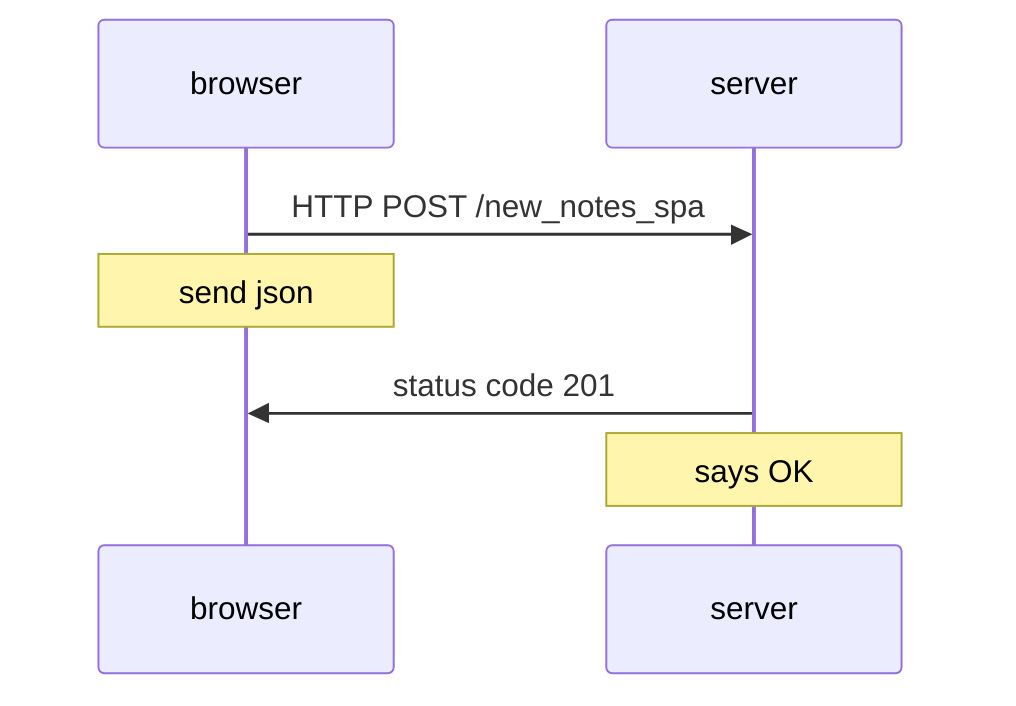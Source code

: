 sequenceDiagram
    participant browser
    participant server

    browser->>server:HTTP POST /new_notes_spa  

    note over browser: send json

    server->>browser:status code 201

    note over server:says OK